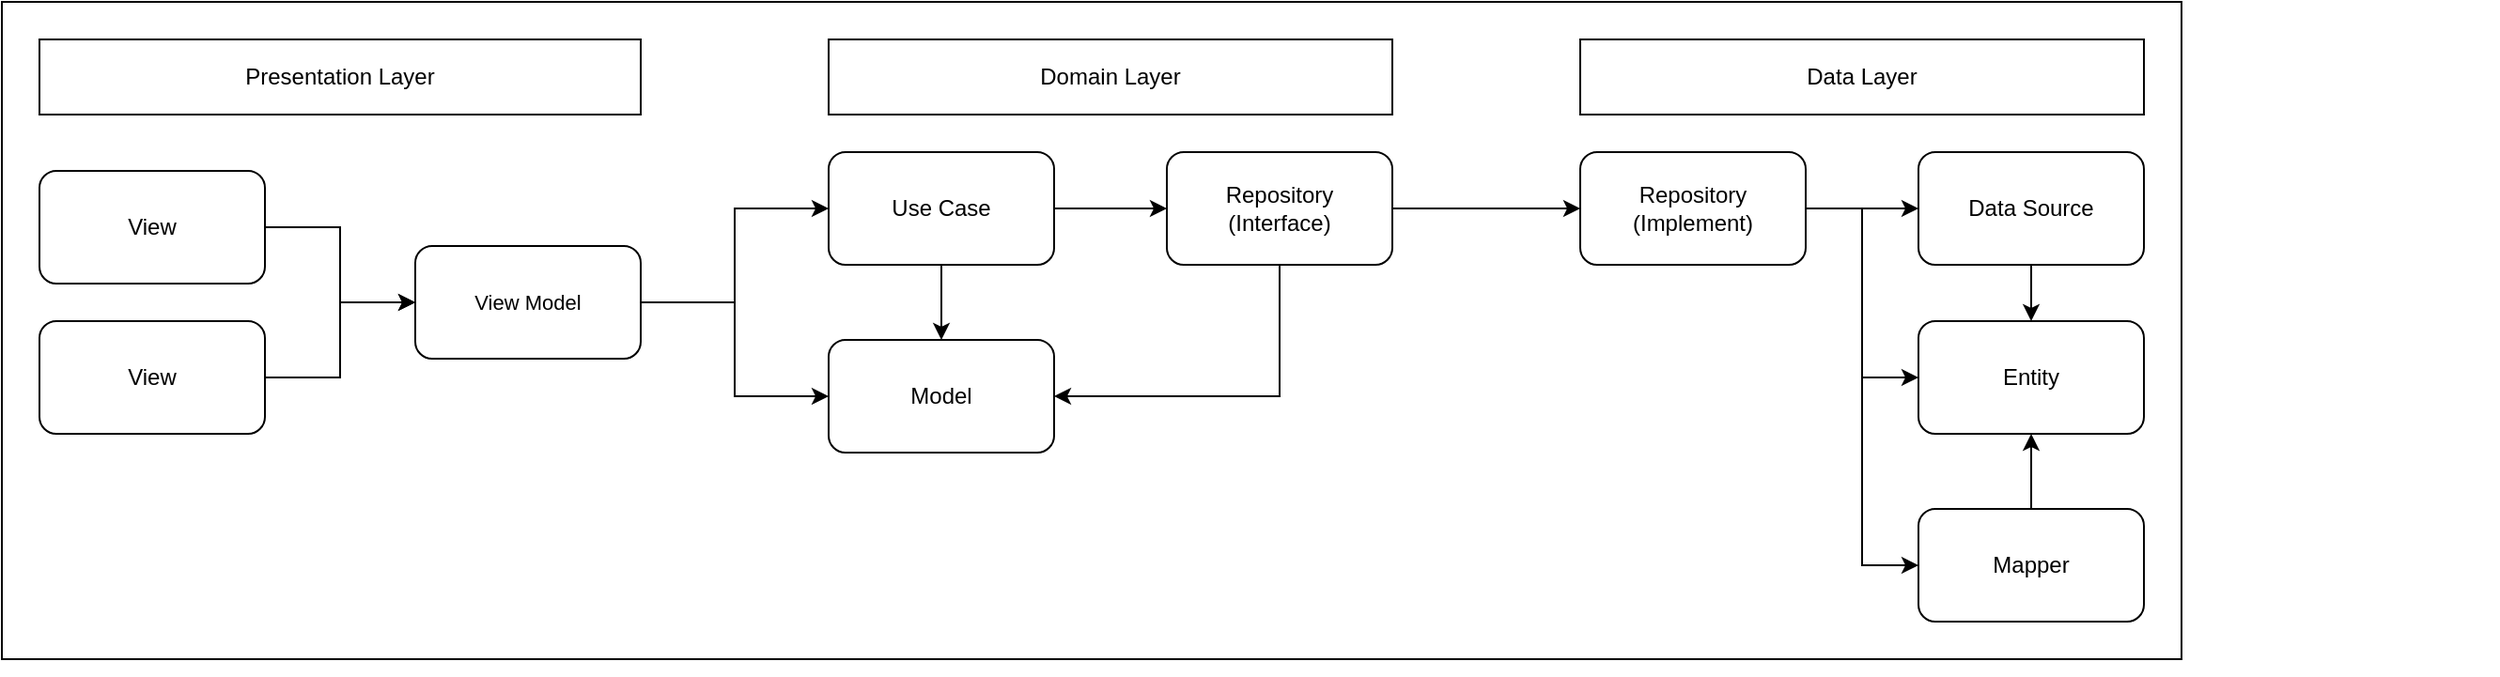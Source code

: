 <mxfile version="20.8.5" type="device"><diagram id="iVhmb2xab-j4mG8W8vec" name="Page-1"><mxGraphModel dx="1263" dy="745" grid="1" gridSize="10" guides="1" tooltips="1" connect="1" arrows="1" fold="1" page="1" pageScale="1" pageWidth="850" pageHeight="1100" math="0" shadow="0"><root><mxCell id="0"/><mxCell id="1" parent="0"/><mxCell id="hIbTsZid1FNZArX3Otzy-46" value="" style="rounded=0;whiteSpace=wrap;html=1;" parent="1" vertex="1"><mxGeometry x="340" y="110" width="1160" height="350" as="geometry"/></mxCell><mxCell id="hIbTsZid1FNZArX3Otzy-1" value="Presentation Layer" style="rounded=0;whiteSpace=wrap;html=1;" parent="1" vertex="1"><mxGeometry x="360" y="130" width="320" height="40" as="geometry"/></mxCell><mxCell id="bX6UIszX6b4HFNutNa5y-2" style="edgeStyle=orthogonalEdgeStyle;rounded=0;orthogonalLoop=1;jettySize=auto;html=1;exitX=1;exitY=0.5;exitDx=0;exitDy=0;entryX=0;entryY=0.5;entryDx=0;entryDy=0;" edge="1" parent="1" source="hIbTsZid1FNZArX3Otzy-2" target="hIbTsZid1FNZArX3Otzy-3"><mxGeometry relative="1" as="geometry"/></mxCell><mxCell id="hIbTsZid1FNZArX3Otzy-2" value="View" style="rounded=1;whiteSpace=wrap;html=1;" parent="1" vertex="1"><mxGeometry x="360" y="200" width="120" height="60" as="geometry"/></mxCell><mxCell id="bX6UIszX6b4HFNutNa5y-5" style="edgeStyle=orthogonalEdgeStyle;rounded=0;orthogonalLoop=1;jettySize=auto;html=1;exitX=1;exitY=0.5;exitDx=0;exitDy=0;" edge="1" parent="1" source="hIbTsZid1FNZArX3Otzy-3" target="hIbTsZid1FNZArX3Otzy-4"><mxGeometry relative="1" as="geometry"/></mxCell><mxCell id="bX6UIszX6b4HFNutNa5y-6" style="edgeStyle=orthogonalEdgeStyle;rounded=0;orthogonalLoop=1;jettySize=auto;html=1;exitX=1;exitY=0.5;exitDx=0;exitDy=0;" edge="1" parent="1" source="hIbTsZid1FNZArX3Otzy-3" target="hIbTsZid1FNZArX3Otzy-6"><mxGeometry relative="1" as="geometry"/></mxCell><mxCell id="hIbTsZid1FNZArX3Otzy-3" value="&lt;font style=&quot;font-size: 11px;&quot;&gt;View Model&lt;/font&gt;" style="rounded=1;whiteSpace=wrap;html=1;" parent="1" vertex="1"><mxGeometry x="560" y="240" width="120" height="60" as="geometry"/></mxCell><mxCell id="bX6UIszX6b4HFNutNa5y-7" style="edgeStyle=orthogonalEdgeStyle;rounded=0;orthogonalLoop=1;jettySize=auto;html=1;exitX=0.5;exitY=1;exitDx=0;exitDy=0;entryX=0.5;entryY=0;entryDx=0;entryDy=0;" edge="1" parent="1" source="hIbTsZid1FNZArX3Otzy-4" target="hIbTsZid1FNZArX3Otzy-6"><mxGeometry relative="1" as="geometry"/></mxCell><mxCell id="bX6UIszX6b4HFNutNa5y-8" style="edgeStyle=orthogonalEdgeStyle;rounded=0;orthogonalLoop=1;jettySize=auto;html=1;exitX=1;exitY=0.5;exitDx=0;exitDy=0;entryX=0;entryY=0.5;entryDx=0;entryDy=0;" edge="1" parent="1" source="hIbTsZid1FNZArX3Otzy-4" target="hIbTsZid1FNZArX3Otzy-5"><mxGeometry relative="1" as="geometry"/></mxCell><mxCell id="hIbTsZid1FNZArX3Otzy-4" value="Use Case" style="rounded=1;whiteSpace=wrap;html=1;" parent="1" vertex="1"><mxGeometry x="780" y="190" width="120" height="60" as="geometry"/></mxCell><mxCell id="bX6UIszX6b4HFNutNa5y-9" style="edgeStyle=orthogonalEdgeStyle;rounded=0;orthogonalLoop=1;jettySize=auto;html=1;exitX=1;exitY=0.5;exitDx=0;exitDy=0;" edge="1" parent="1" source="hIbTsZid1FNZArX3Otzy-5" target="hIbTsZid1FNZArX3Otzy-48"><mxGeometry relative="1" as="geometry"/></mxCell><mxCell id="bX6UIszX6b4HFNutNa5y-45" style="edgeStyle=orthogonalEdgeStyle;rounded=0;orthogonalLoop=1;jettySize=auto;html=1;exitX=0.5;exitY=1;exitDx=0;exitDy=0;entryX=1;entryY=0.5;entryDx=0;entryDy=0;" edge="1" parent="1" source="hIbTsZid1FNZArX3Otzy-5" target="hIbTsZid1FNZArX3Otzy-6"><mxGeometry relative="1" as="geometry"/></mxCell><mxCell id="hIbTsZid1FNZArX3Otzy-5" value="Repository&lt;br&gt;(Interface)" style="rounded=1;whiteSpace=wrap;html=1;" parent="1" vertex="1"><mxGeometry x="960" y="190" width="120" height="60" as="geometry"/></mxCell><mxCell id="hIbTsZid1FNZArX3Otzy-6" value="Model" style="rounded=1;whiteSpace=wrap;html=1;" parent="1" vertex="1"><mxGeometry x="780" y="290" width="120" height="60" as="geometry"/></mxCell><mxCell id="bX6UIszX6b4HFNutNa5y-4" style="edgeStyle=orthogonalEdgeStyle;rounded=0;orthogonalLoop=1;jettySize=auto;html=1;exitX=1;exitY=0.5;exitDx=0;exitDy=0;entryX=0;entryY=0.5;entryDx=0;entryDy=0;" edge="1" parent="1" source="hIbTsZid1FNZArX3Otzy-8" target="hIbTsZid1FNZArX3Otzy-3"><mxGeometry relative="1" as="geometry"/></mxCell><mxCell id="hIbTsZid1FNZArX3Otzy-8" value="View" style="rounded=1;whiteSpace=wrap;html=1;" parent="1" vertex="1"><mxGeometry x="360" y="280" width="120" height="60" as="geometry"/></mxCell><mxCell id="bX6UIszX6b4HFNutNa5y-52" style="edgeStyle=orthogonalEdgeStyle;rounded=0;orthogonalLoop=1;jettySize=auto;html=1;exitX=0.5;exitY=0;exitDx=0;exitDy=0;entryX=0.5;entryY=1;entryDx=0;entryDy=0;" edge="1" parent="1" source="hIbTsZid1FNZArX3Otzy-21" target="hIbTsZid1FNZArX3Otzy-22"><mxGeometry relative="1" as="geometry"/></mxCell><mxCell id="hIbTsZid1FNZArX3Otzy-21" value="Mapper" style="rounded=1;whiteSpace=wrap;html=1;" parent="1" vertex="1"><mxGeometry x="1360" y="380" width="120" height="60" as="geometry"/></mxCell><mxCell id="hIbTsZid1FNZArX3Otzy-22" value="Entity" style="rounded=1;whiteSpace=wrap;html=1;" parent="1" vertex="1"><mxGeometry x="1360" y="280" width="120" height="60" as="geometry"/></mxCell><mxCell id="bX6UIszX6b4HFNutNa5y-50" style="edgeStyle=orthogonalEdgeStyle;rounded=0;orthogonalLoop=1;jettySize=auto;html=1;exitX=0.5;exitY=1;exitDx=0;exitDy=0;entryX=0.5;entryY=0;entryDx=0;entryDy=0;" edge="1" parent="1" source="hIbTsZid1FNZArX3Otzy-23" target="hIbTsZid1FNZArX3Otzy-22"><mxGeometry relative="1" as="geometry"/></mxCell><mxCell id="hIbTsZid1FNZArX3Otzy-23" value="Data Source" style="rounded=1;whiteSpace=wrap;html=1;" parent="1" vertex="1"><mxGeometry x="1360" y="190" width="120" height="60" as="geometry"/></mxCell><mxCell id="hIbTsZid1FNZArX3Otzy-44" value="Domain Layer" style="rounded=0;whiteSpace=wrap;html=1;" parent="1" vertex="1"><mxGeometry x="780" y="130" width="300" height="40" as="geometry"/></mxCell><mxCell id="hIbTsZid1FNZArX3Otzy-45" value="Data Layer" style="rounded=0;whiteSpace=wrap;html=1;" parent="1" vertex="1"><mxGeometry x="1180" y="130" width="300" height="40" as="geometry"/></mxCell><mxCell id="bX6UIszX6b4HFNutNa5y-46" style="edgeStyle=orthogonalEdgeStyle;rounded=0;orthogonalLoop=1;jettySize=auto;html=1;exitX=1;exitY=0.5;exitDx=0;exitDy=0;entryX=0;entryY=0.5;entryDx=0;entryDy=0;" edge="1" parent="1" source="hIbTsZid1FNZArX3Otzy-48" target="hIbTsZid1FNZArX3Otzy-22"><mxGeometry relative="1" as="geometry"/></mxCell><mxCell id="bX6UIszX6b4HFNutNa5y-48" style="edgeStyle=orthogonalEdgeStyle;rounded=0;orthogonalLoop=1;jettySize=auto;html=1;exitX=1;exitY=0.5;exitDx=0;exitDy=0;" edge="1" parent="1" source="hIbTsZid1FNZArX3Otzy-48" target="hIbTsZid1FNZArX3Otzy-23"><mxGeometry relative="1" as="geometry"/></mxCell><mxCell id="bX6UIszX6b4HFNutNa5y-53" style="edgeStyle=orthogonalEdgeStyle;rounded=0;orthogonalLoop=1;jettySize=auto;html=1;exitX=1;exitY=0.5;exitDx=0;exitDy=0;entryX=0;entryY=0.5;entryDx=0;entryDy=0;" edge="1" parent="1" source="hIbTsZid1FNZArX3Otzy-48" target="hIbTsZid1FNZArX3Otzy-21"><mxGeometry relative="1" as="geometry"/></mxCell><mxCell id="hIbTsZid1FNZArX3Otzy-48" value="Repository&lt;br&gt;(Implement)" style="rounded=1;whiteSpace=wrap;html=1;" parent="1" vertex="1"><mxGeometry x="1180" y="190" width="120" height="60" as="geometry"/></mxCell><mxCell id="hIbTsZid1FNZArX3Otzy-68" style="edgeStyle=orthogonalEdgeStyle;rounded=0;orthogonalLoop=1;jettySize=auto;html=1;exitX=0.5;exitY=1;exitDx=0;exitDy=0;strokeWidth=1;fontSize=11;startArrow=none;startFill=0;endArrow=classic;endFill=1;" parent="1" edge="1"><mxGeometry relative="1" as="geometry"><mxPoint x="1660.0" y="460" as="sourcePoint"/><mxPoint x="1660.0" y="460" as="targetPoint"/></mxGeometry></mxCell></root></mxGraphModel></diagram></mxfile>